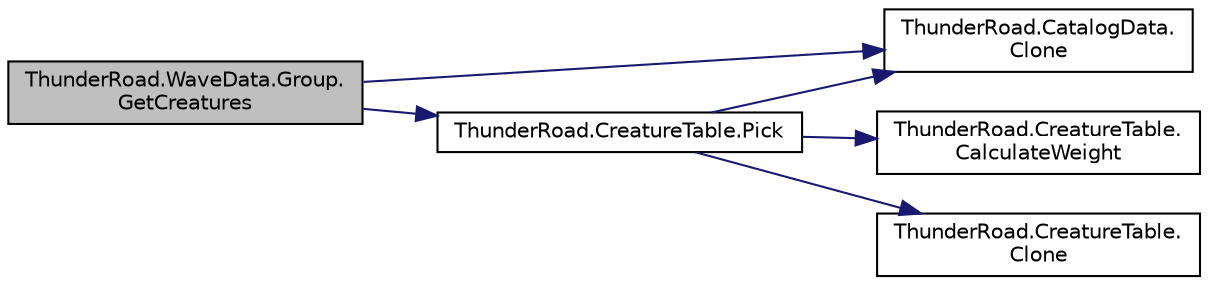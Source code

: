 digraph "ThunderRoad.WaveData.Group.GetCreatures"
{
 // LATEX_PDF_SIZE
  edge [fontname="Helvetica",fontsize="10",labelfontname="Helvetica",labelfontsize="10"];
  node [fontname="Helvetica",fontsize="10",shape=record];
  rankdir="LR";
  Node1 [label="ThunderRoad.WaveData.Group.\lGetCreatures",height=0.2,width=0.4,color="black", fillcolor="grey75", style="filled", fontcolor="black",tooltip="Gets the creatures."];
  Node1 -> Node2 [color="midnightblue",fontsize="10",style="solid",fontname="Helvetica"];
  Node2 [label="ThunderRoad.CatalogData.\lClone",height=0.2,width=0.4,color="black", fillcolor="white", style="filled",URL="$class_thunder_road_1_1_catalog_data.html#a9b572af0d352c7b93fe5754ba2cdb8a4",tooltip="Clones this instance."];
  Node1 -> Node3 [color="midnightblue",fontsize="10",style="solid",fontname="Helvetica"];
  Node3 [label="ThunderRoad.CreatureTable.Pick",height=0.2,width=0.4,color="black", fillcolor="white", style="filled",URL="$class_thunder_road_1_1_creature_table.html#a1fcf8938c70b9c49ad8908852f690328",tooltip="Picks the specified pick count."];
  Node3 -> Node4 [color="midnightblue",fontsize="10",style="solid",fontname="Helvetica"];
  Node4 [label="ThunderRoad.CreatureTable.\lCalculateWeight",height=0.2,width=0.4,color="black", fillcolor="white", style="filled",URL="$class_thunder_road_1_1_creature_table.html#a144d402979c3f109123d2042a25a5b5c",tooltip="Calculates the weight."];
  Node3 -> Node5 [color="midnightblue",fontsize="10",style="solid",fontname="Helvetica"];
  Node5 [label="ThunderRoad.CreatureTable.\lClone",height=0.2,width=0.4,color="black", fillcolor="white", style="filled",URL="$class_thunder_road_1_1_creature_table.html#a7b96d002947c7e1a218ecec63d886a06",tooltip="Clones this instance."];
  Node3 -> Node2 [color="midnightblue",fontsize="10",style="solid",fontname="Helvetica"];
}
